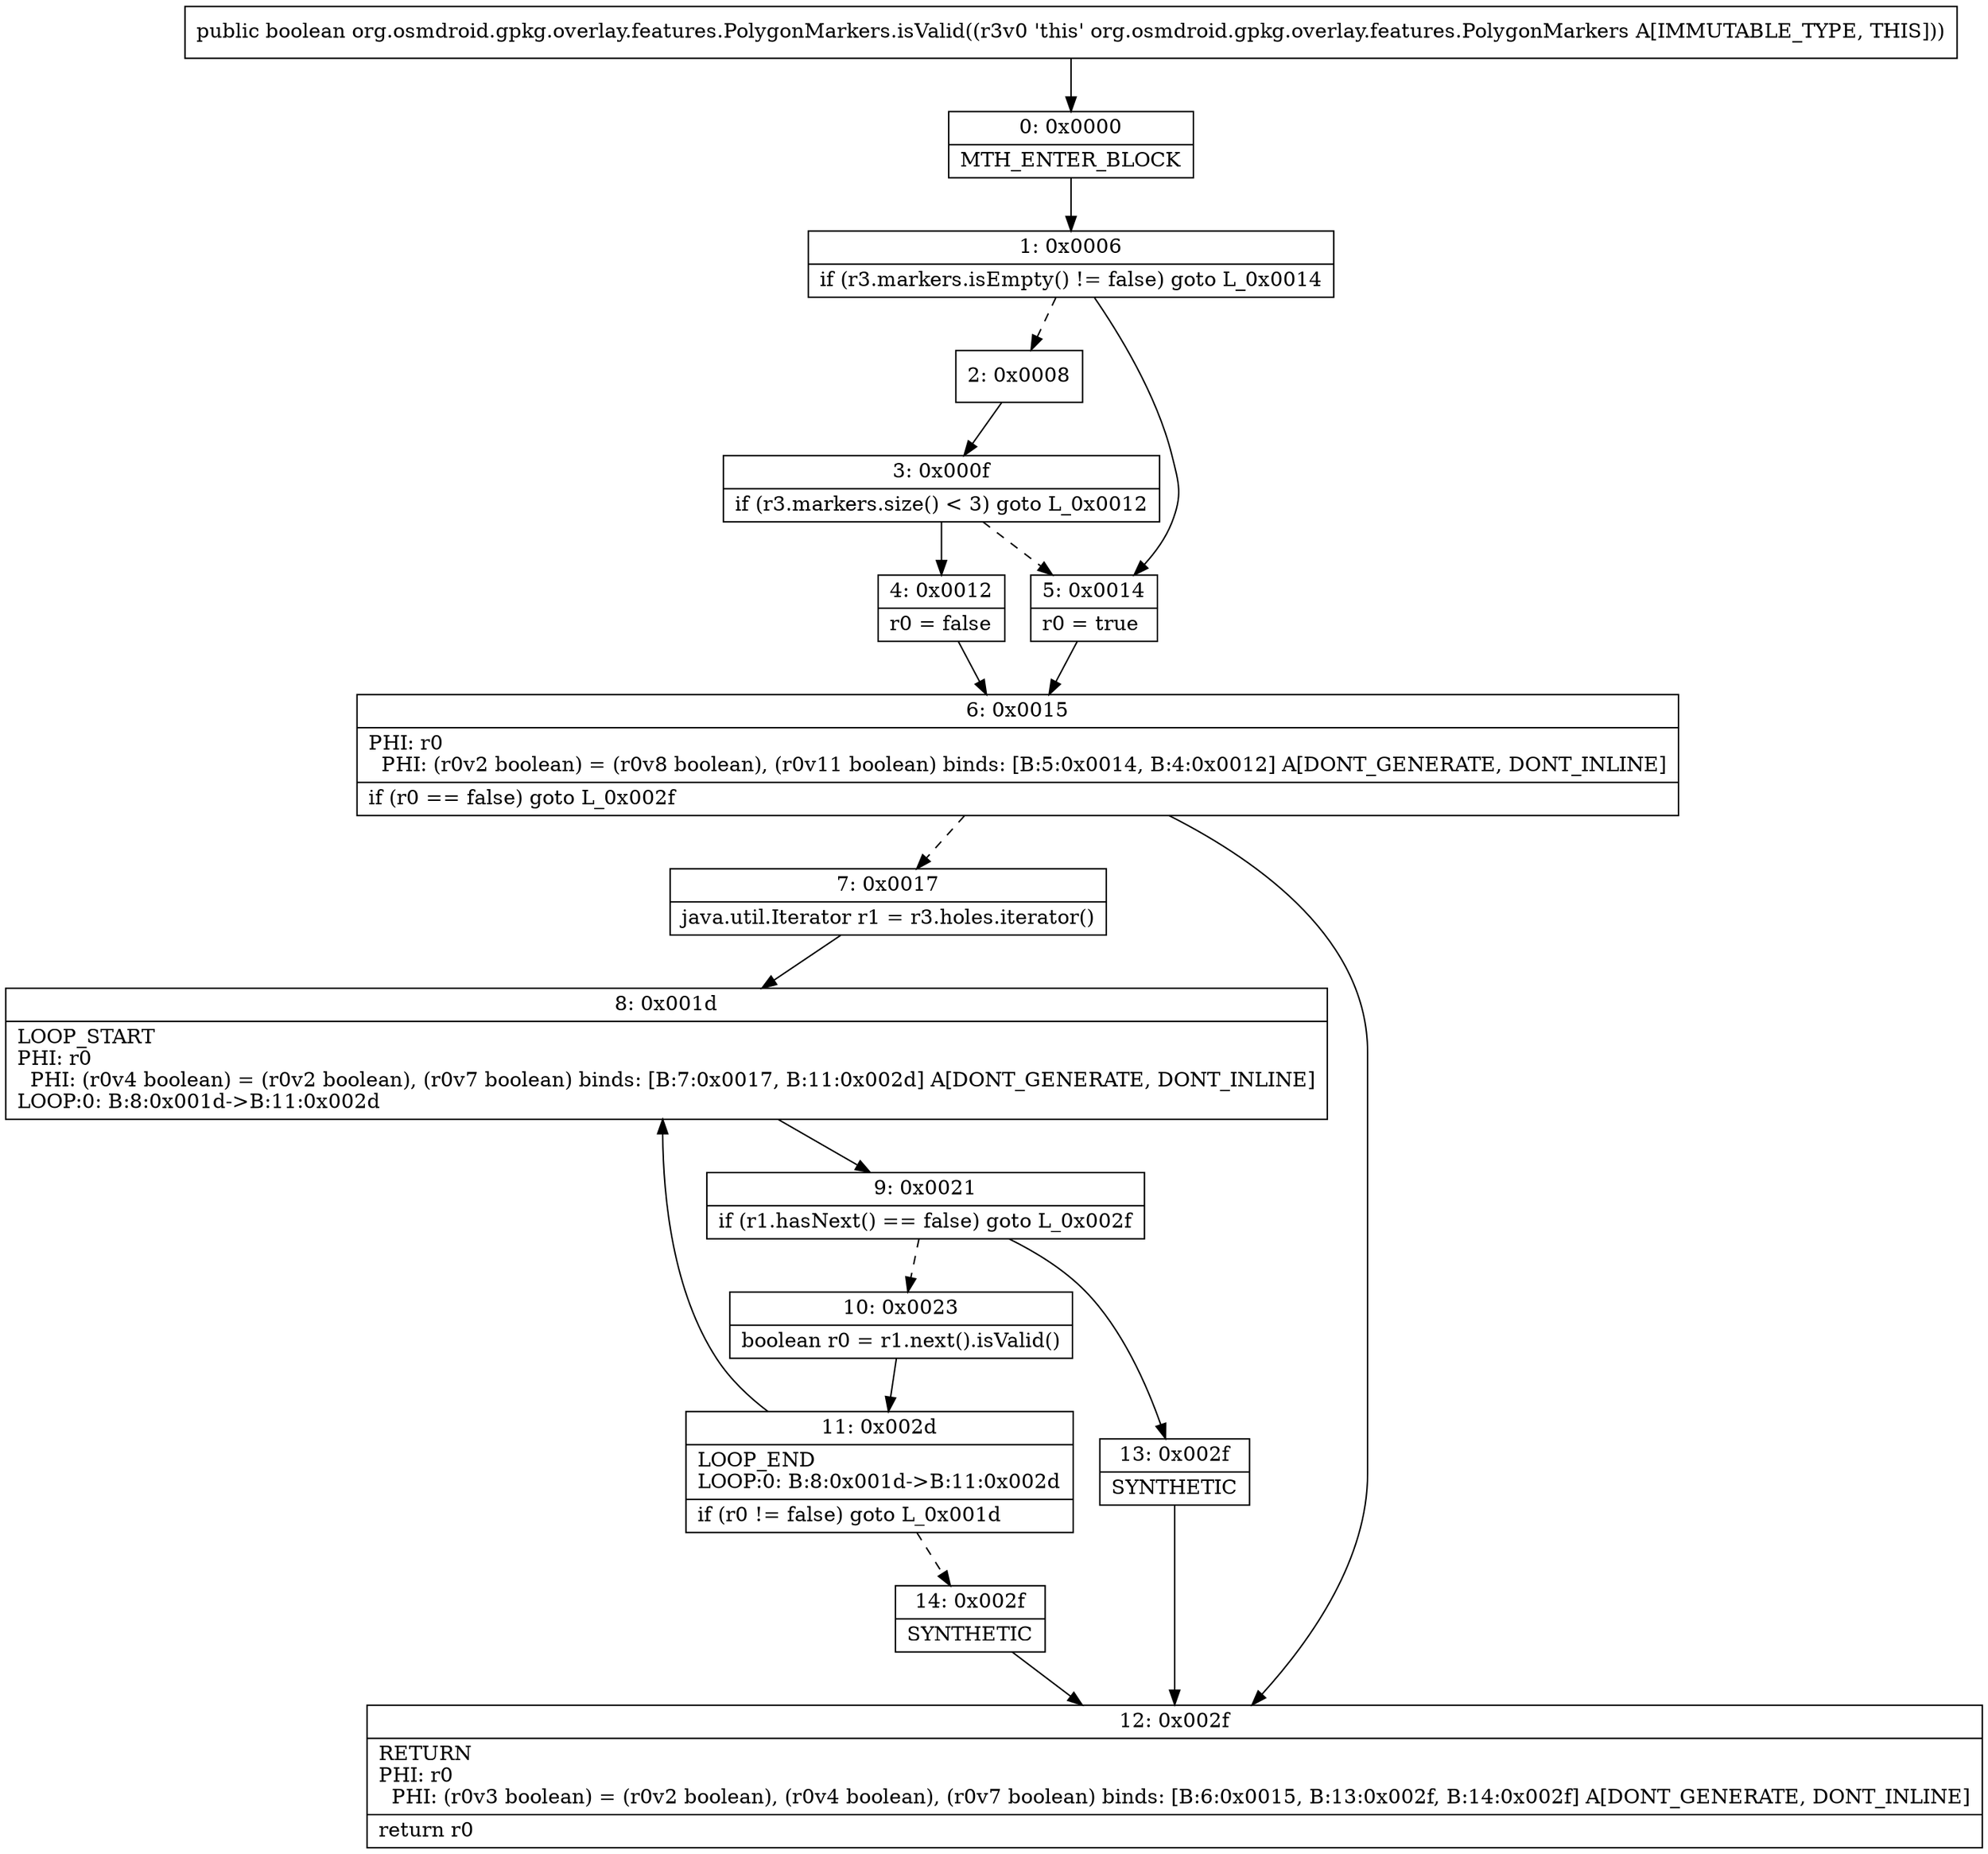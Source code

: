 digraph "CFG fororg.osmdroid.gpkg.overlay.features.PolygonMarkers.isValid()Z" {
Node_0 [shape=record,label="{0\:\ 0x0000|MTH_ENTER_BLOCK\l}"];
Node_1 [shape=record,label="{1\:\ 0x0006|if (r3.markers.isEmpty() != false) goto L_0x0014\l}"];
Node_2 [shape=record,label="{2\:\ 0x0008}"];
Node_3 [shape=record,label="{3\:\ 0x000f|if (r3.markers.size() \< 3) goto L_0x0012\l}"];
Node_4 [shape=record,label="{4\:\ 0x0012|r0 = false\l}"];
Node_5 [shape=record,label="{5\:\ 0x0014|r0 = true\l}"];
Node_6 [shape=record,label="{6\:\ 0x0015|PHI: r0 \l  PHI: (r0v2 boolean) = (r0v8 boolean), (r0v11 boolean) binds: [B:5:0x0014, B:4:0x0012] A[DONT_GENERATE, DONT_INLINE]\l|if (r0 == false) goto L_0x002f\l}"];
Node_7 [shape=record,label="{7\:\ 0x0017|java.util.Iterator r1 = r3.holes.iterator()\l}"];
Node_8 [shape=record,label="{8\:\ 0x001d|LOOP_START\lPHI: r0 \l  PHI: (r0v4 boolean) = (r0v2 boolean), (r0v7 boolean) binds: [B:7:0x0017, B:11:0x002d] A[DONT_GENERATE, DONT_INLINE]\lLOOP:0: B:8:0x001d\-\>B:11:0x002d\l}"];
Node_9 [shape=record,label="{9\:\ 0x0021|if (r1.hasNext() == false) goto L_0x002f\l}"];
Node_10 [shape=record,label="{10\:\ 0x0023|boolean r0 = r1.next().isValid()\l}"];
Node_11 [shape=record,label="{11\:\ 0x002d|LOOP_END\lLOOP:0: B:8:0x001d\-\>B:11:0x002d\l|if (r0 != false) goto L_0x001d\l}"];
Node_12 [shape=record,label="{12\:\ 0x002f|RETURN\lPHI: r0 \l  PHI: (r0v3 boolean) = (r0v2 boolean), (r0v4 boolean), (r0v7 boolean) binds: [B:6:0x0015, B:13:0x002f, B:14:0x002f] A[DONT_GENERATE, DONT_INLINE]\l|return r0\l}"];
Node_13 [shape=record,label="{13\:\ 0x002f|SYNTHETIC\l}"];
Node_14 [shape=record,label="{14\:\ 0x002f|SYNTHETIC\l}"];
MethodNode[shape=record,label="{public boolean org.osmdroid.gpkg.overlay.features.PolygonMarkers.isValid((r3v0 'this' org.osmdroid.gpkg.overlay.features.PolygonMarkers A[IMMUTABLE_TYPE, THIS])) }"];
MethodNode -> Node_0;
Node_0 -> Node_1;
Node_1 -> Node_2[style=dashed];
Node_1 -> Node_5;
Node_2 -> Node_3;
Node_3 -> Node_4;
Node_3 -> Node_5[style=dashed];
Node_4 -> Node_6;
Node_5 -> Node_6;
Node_6 -> Node_7[style=dashed];
Node_6 -> Node_12;
Node_7 -> Node_8;
Node_8 -> Node_9;
Node_9 -> Node_10[style=dashed];
Node_9 -> Node_13;
Node_10 -> Node_11;
Node_11 -> Node_8;
Node_11 -> Node_14[style=dashed];
Node_13 -> Node_12;
Node_14 -> Node_12;
}

